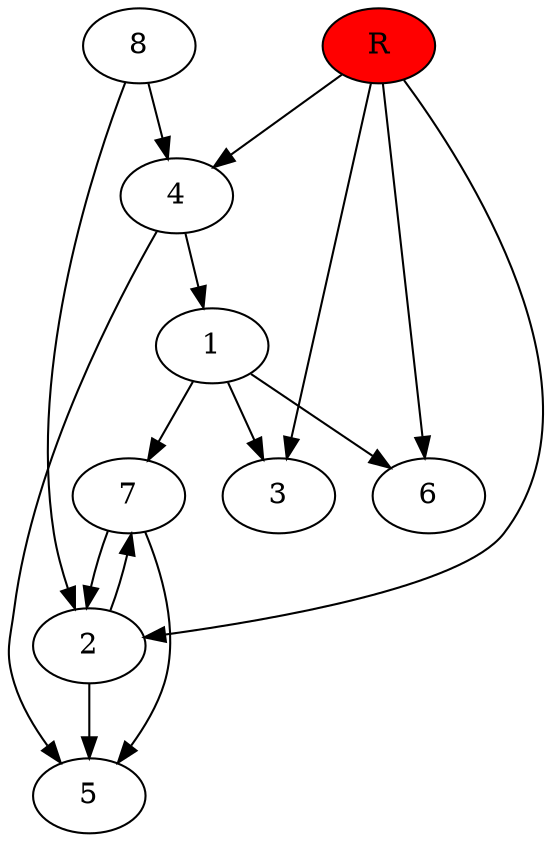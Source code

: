 digraph prb3838 {
	1
	2
	3
	4
	5
	6
	7
	8
	R [fillcolor="#ff0000" style=filled]
	1 -> 3
	1 -> 6
	1 -> 7
	2 -> 5
	2 -> 7
	4 -> 1
	4 -> 5
	7 -> 2
	7 -> 5
	8 -> 2
	8 -> 4
	R -> 2
	R -> 3
	R -> 4
	R -> 6
}
